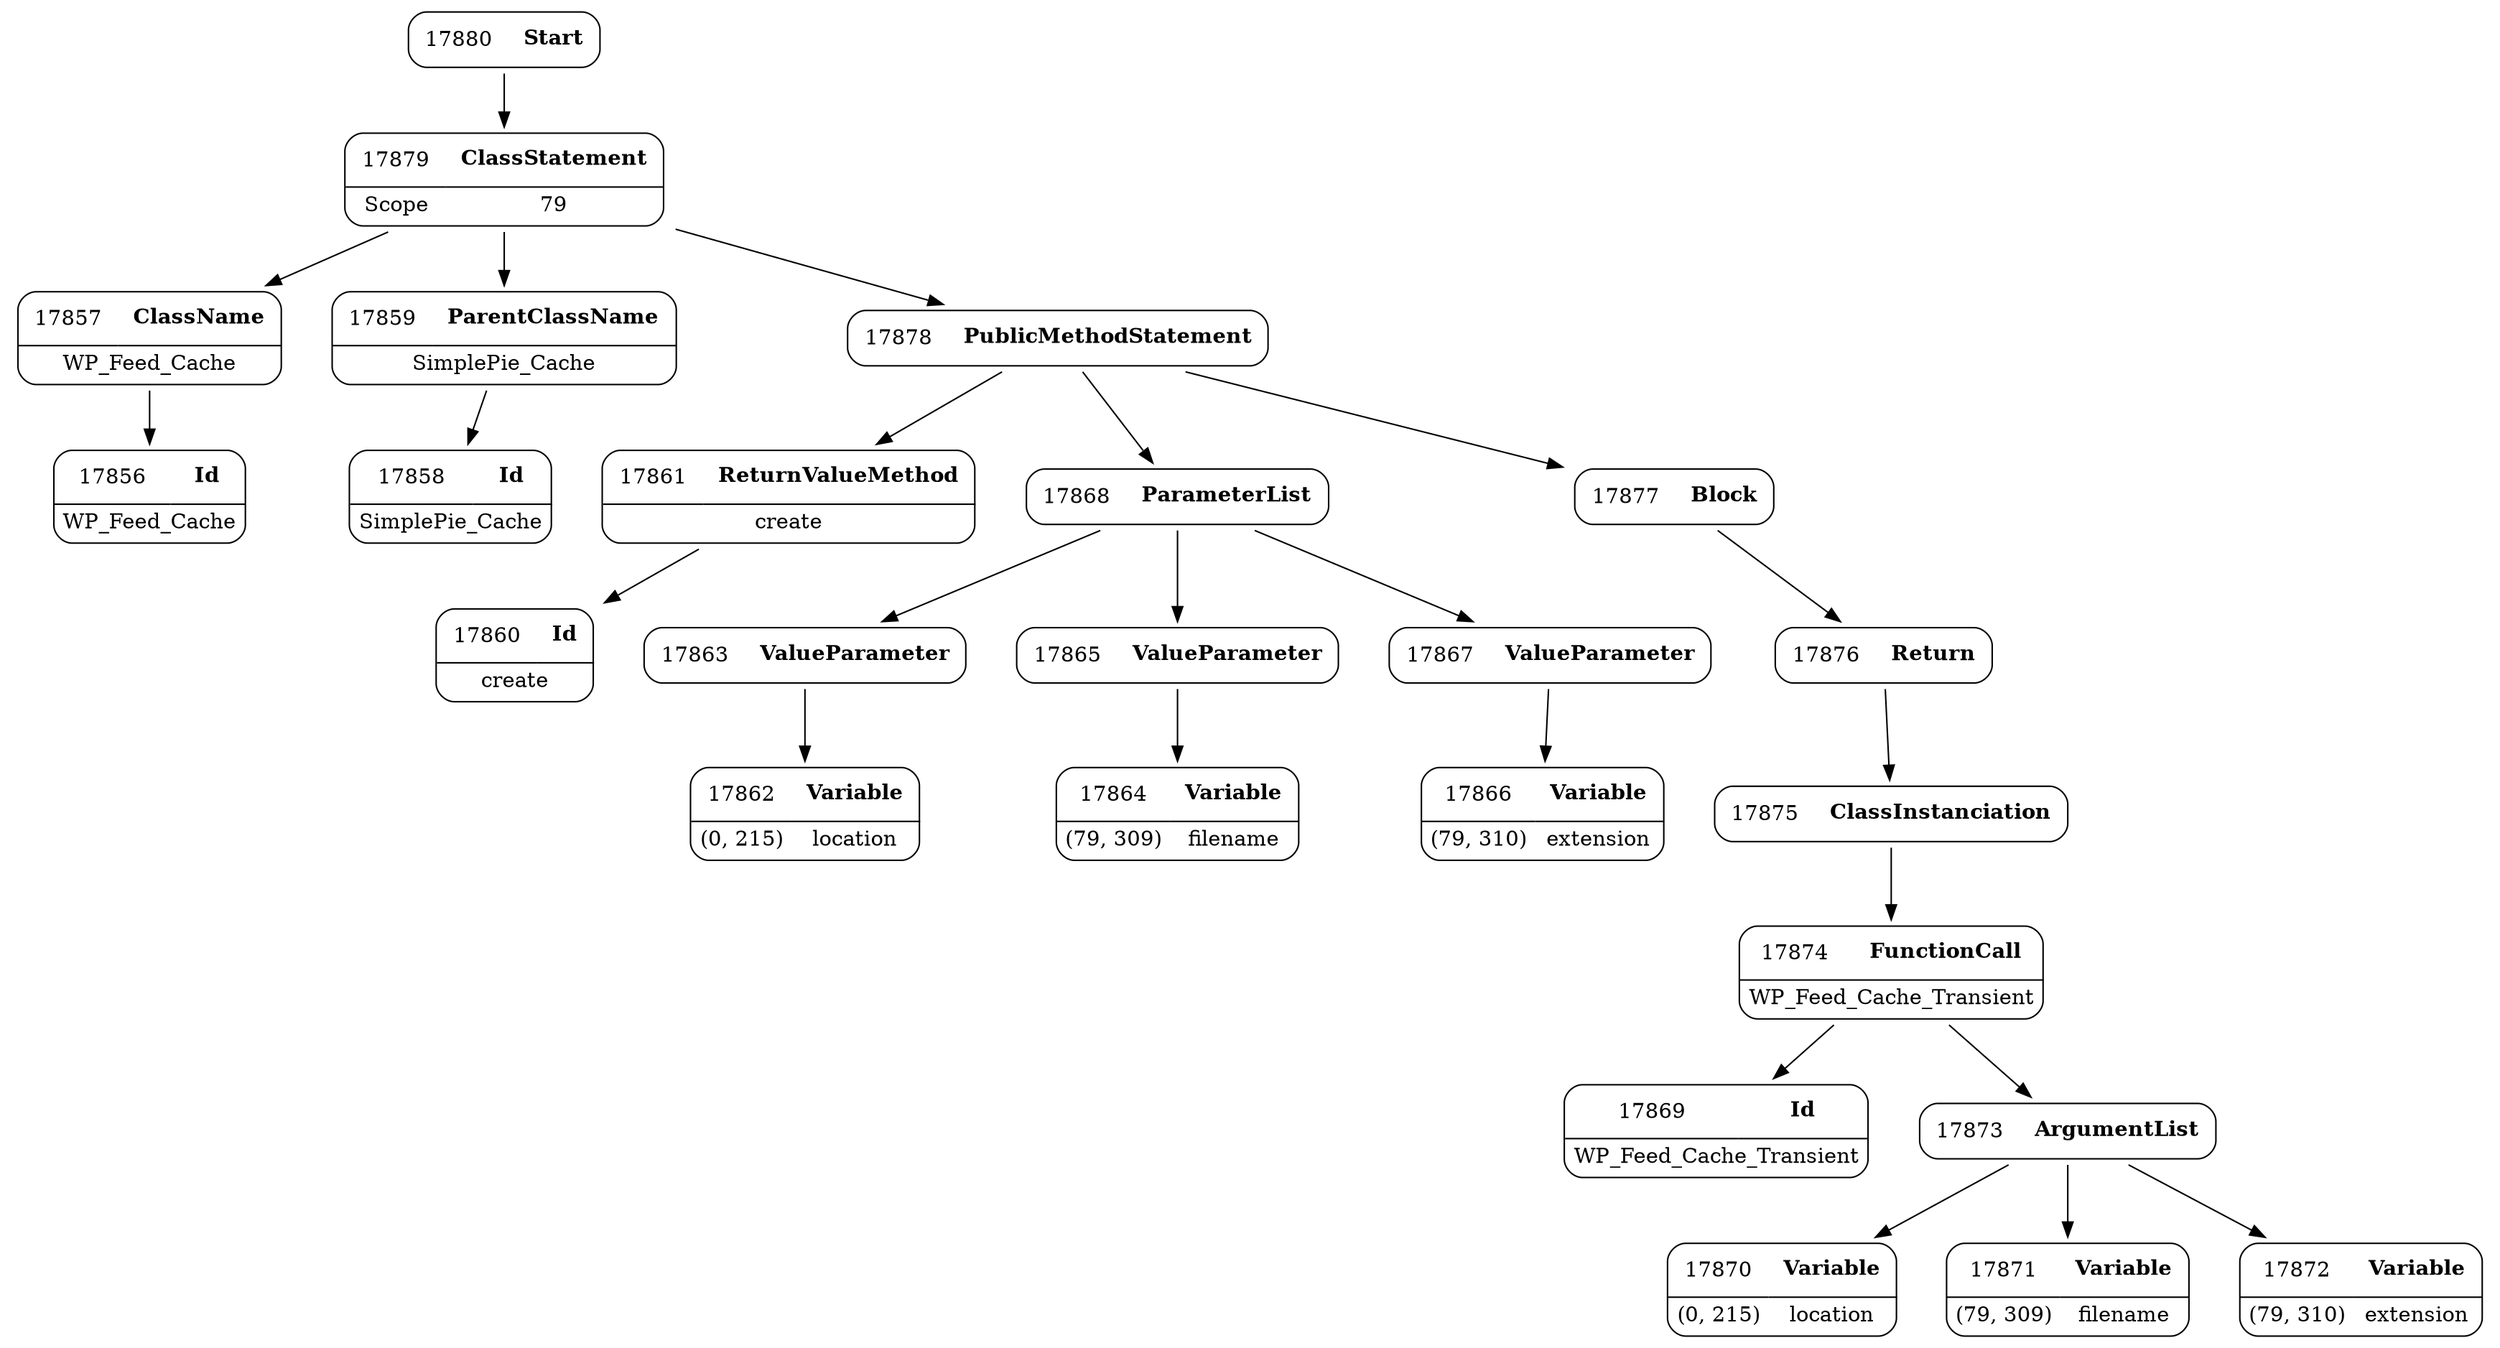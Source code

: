 digraph ast {
node [shape=none];
17856 [label=<<TABLE border='1' cellspacing='0' cellpadding='10' style='rounded' ><TR><TD border='0'>17856</TD><TD border='0'><B>Id</B></TD></TR><HR/><TR><TD border='0' cellpadding='5' colspan='2'>WP_Feed_Cache</TD></TR></TABLE>>];
17857 [label=<<TABLE border='1' cellspacing='0' cellpadding='10' style='rounded' ><TR><TD border='0'>17857</TD><TD border='0'><B>ClassName</B></TD></TR><HR/><TR><TD border='0' cellpadding='5' colspan='2'>WP_Feed_Cache</TD></TR></TABLE>>];
17857 -> 17856 [weight=2];
17858 [label=<<TABLE border='1' cellspacing='0' cellpadding='10' style='rounded' ><TR><TD border='0'>17858</TD><TD border='0'><B>Id</B></TD></TR><HR/><TR><TD border='0' cellpadding='5' colspan='2'>SimplePie_Cache</TD></TR></TABLE>>];
17859 [label=<<TABLE border='1' cellspacing='0' cellpadding='10' style='rounded' ><TR><TD border='0'>17859</TD><TD border='0'><B>ParentClassName</B></TD></TR><HR/><TR><TD border='0' cellpadding='5' colspan='2'>SimplePie_Cache</TD></TR></TABLE>>];
17859 -> 17858 [weight=2];
17860 [label=<<TABLE border='1' cellspacing='0' cellpadding='10' style='rounded' ><TR><TD border='0'>17860</TD><TD border='0'><B>Id</B></TD></TR><HR/><TR><TD border='0' cellpadding='5' colspan='2'>create</TD></TR></TABLE>>];
17861 [label=<<TABLE border='1' cellspacing='0' cellpadding='10' style='rounded' ><TR><TD border='0'>17861</TD><TD border='0'><B>ReturnValueMethod</B></TD></TR><HR/><TR><TD border='0' cellpadding='5' colspan='2'>create</TD></TR></TABLE>>];
17861 -> 17860 [weight=2];
17862 [label=<<TABLE border='1' cellspacing='0' cellpadding='10' style='rounded' ><TR><TD border='0'>17862</TD><TD border='0'><B>Variable</B></TD></TR><HR/><TR><TD border='0' cellpadding='5'>(0, 215)</TD><TD border='0' cellpadding='5'>location</TD></TR></TABLE>>];
17863 [label=<<TABLE border='1' cellspacing='0' cellpadding='10' style='rounded' ><TR><TD border='0'>17863</TD><TD border='0'><B>ValueParameter</B></TD></TR></TABLE>>];
17863 -> 17862 [weight=2];
17864 [label=<<TABLE border='1' cellspacing='0' cellpadding='10' style='rounded' ><TR><TD border='0'>17864</TD><TD border='0'><B>Variable</B></TD></TR><HR/><TR><TD border='0' cellpadding='5'>(79, 309)</TD><TD border='0' cellpadding='5'>filename</TD></TR></TABLE>>];
17865 [label=<<TABLE border='1' cellspacing='0' cellpadding='10' style='rounded' ><TR><TD border='0'>17865</TD><TD border='0'><B>ValueParameter</B></TD></TR></TABLE>>];
17865 -> 17864 [weight=2];
17866 [label=<<TABLE border='1' cellspacing='0' cellpadding='10' style='rounded' ><TR><TD border='0'>17866</TD><TD border='0'><B>Variable</B></TD></TR><HR/><TR><TD border='0' cellpadding='5'>(79, 310)</TD><TD border='0' cellpadding='5'>extension</TD></TR></TABLE>>];
17867 [label=<<TABLE border='1' cellspacing='0' cellpadding='10' style='rounded' ><TR><TD border='0'>17867</TD><TD border='0'><B>ValueParameter</B></TD></TR></TABLE>>];
17867 -> 17866 [weight=2];
17868 [label=<<TABLE border='1' cellspacing='0' cellpadding='10' style='rounded' ><TR><TD border='0'>17868</TD><TD border='0'><B>ParameterList</B></TD></TR></TABLE>>];
17868 -> 17863 [weight=2];
17868 -> 17865 [weight=2];
17868 -> 17867 [weight=2];
17869 [label=<<TABLE border='1' cellspacing='0' cellpadding='10' style='rounded' ><TR><TD border='0'>17869</TD><TD border='0'><B>Id</B></TD></TR><HR/><TR><TD border='0' cellpadding='5' colspan='2'>WP_Feed_Cache_Transient</TD></TR></TABLE>>];
17870 [label=<<TABLE border='1' cellspacing='0' cellpadding='10' style='rounded' ><TR><TD border='0'>17870</TD><TD border='0'><B>Variable</B></TD></TR><HR/><TR><TD border='0' cellpadding='5'>(0, 215)</TD><TD border='0' cellpadding='5'>location</TD></TR></TABLE>>];
17871 [label=<<TABLE border='1' cellspacing='0' cellpadding='10' style='rounded' ><TR><TD border='0'>17871</TD><TD border='0'><B>Variable</B></TD></TR><HR/><TR><TD border='0' cellpadding='5'>(79, 309)</TD><TD border='0' cellpadding='5'>filename</TD></TR></TABLE>>];
17872 [label=<<TABLE border='1' cellspacing='0' cellpadding='10' style='rounded' ><TR><TD border='0'>17872</TD><TD border='0'><B>Variable</B></TD></TR><HR/><TR><TD border='0' cellpadding='5'>(79, 310)</TD><TD border='0' cellpadding='5'>extension</TD></TR></TABLE>>];
17873 [label=<<TABLE border='1' cellspacing='0' cellpadding='10' style='rounded' ><TR><TD border='0'>17873</TD><TD border='0'><B>ArgumentList</B></TD></TR></TABLE>>];
17873 -> 17870 [weight=2];
17873 -> 17871 [weight=2];
17873 -> 17872 [weight=2];
17874 [label=<<TABLE border='1' cellspacing='0' cellpadding='10' style='rounded' ><TR><TD border='0'>17874</TD><TD border='0'><B>FunctionCall</B></TD></TR><HR/><TR><TD border='0' cellpadding='5' colspan='2'>WP_Feed_Cache_Transient</TD></TR></TABLE>>];
17874 -> 17869 [weight=2];
17874 -> 17873 [weight=2];
17875 [label=<<TABLE border='1' cellspacing='0' cellpadding='10' style='rounded' ><TR><TD border='0'>17875</TD><TD border='0'><B>ClassInstanciation</B></TD></TR></TABLE>>];
17875 -> 17874 [weight=2];
17876 [label=<<TABLE border='1' cellspacing='0' cellpadding='10' style='rounded' ><TR><TD border='0'>17876</TD><TD border='0'><B>Return</B></TD></TR></TABLE>>];
17876 -> 17875 [weight=2];
17877 [label=<<TABLE border='1' cellspacing='0' cellpadding='10' style='rounded' ><TR><TD border='0'>17877</TD><TD border='0'><B>Block</B></TD></TR></TABLE>>];
17877 -> 17876 [weight=2];
17878 [label=<<TABLE border='1' cellspacing='0' cellpadding='10' style='rounded' ><TR><TD border='0'>17878</TD><TD border='0'><B>PublicMethodStatement</B></TD></TR></TABLE>>];
17878 -> 17861 [weight=2];
17878 -> 17868 [weight=2];
17878 -> 17877 [weight=2];
17879 [label=<<TABLE border='1' cellspacing='0' cellpadding='10' style='rounded' ><TR><TD border='0'>17879</TD><TD border='0'><B>ClassStatement</B></TD></TR><HR/><TR><TD border='0' cellpadding='5'>Scope</TD><TD border='0' cellpadding='5'>79</TD></TR></TABLE>>];
17879 -> 17857 [weight=2];
17879 -> 17859 [weight=2];
17879 -> 17878 [weight=2];
17880 [label=<<TABLE border='1' cellspacing='0' cellpadding='10' style='rounded' ><TR><TD border='0'>17880</TD><TD border='0'><B>Start</B></TD></TR></TABLE>>];
17880 -> 17879 [weight=2];
}
